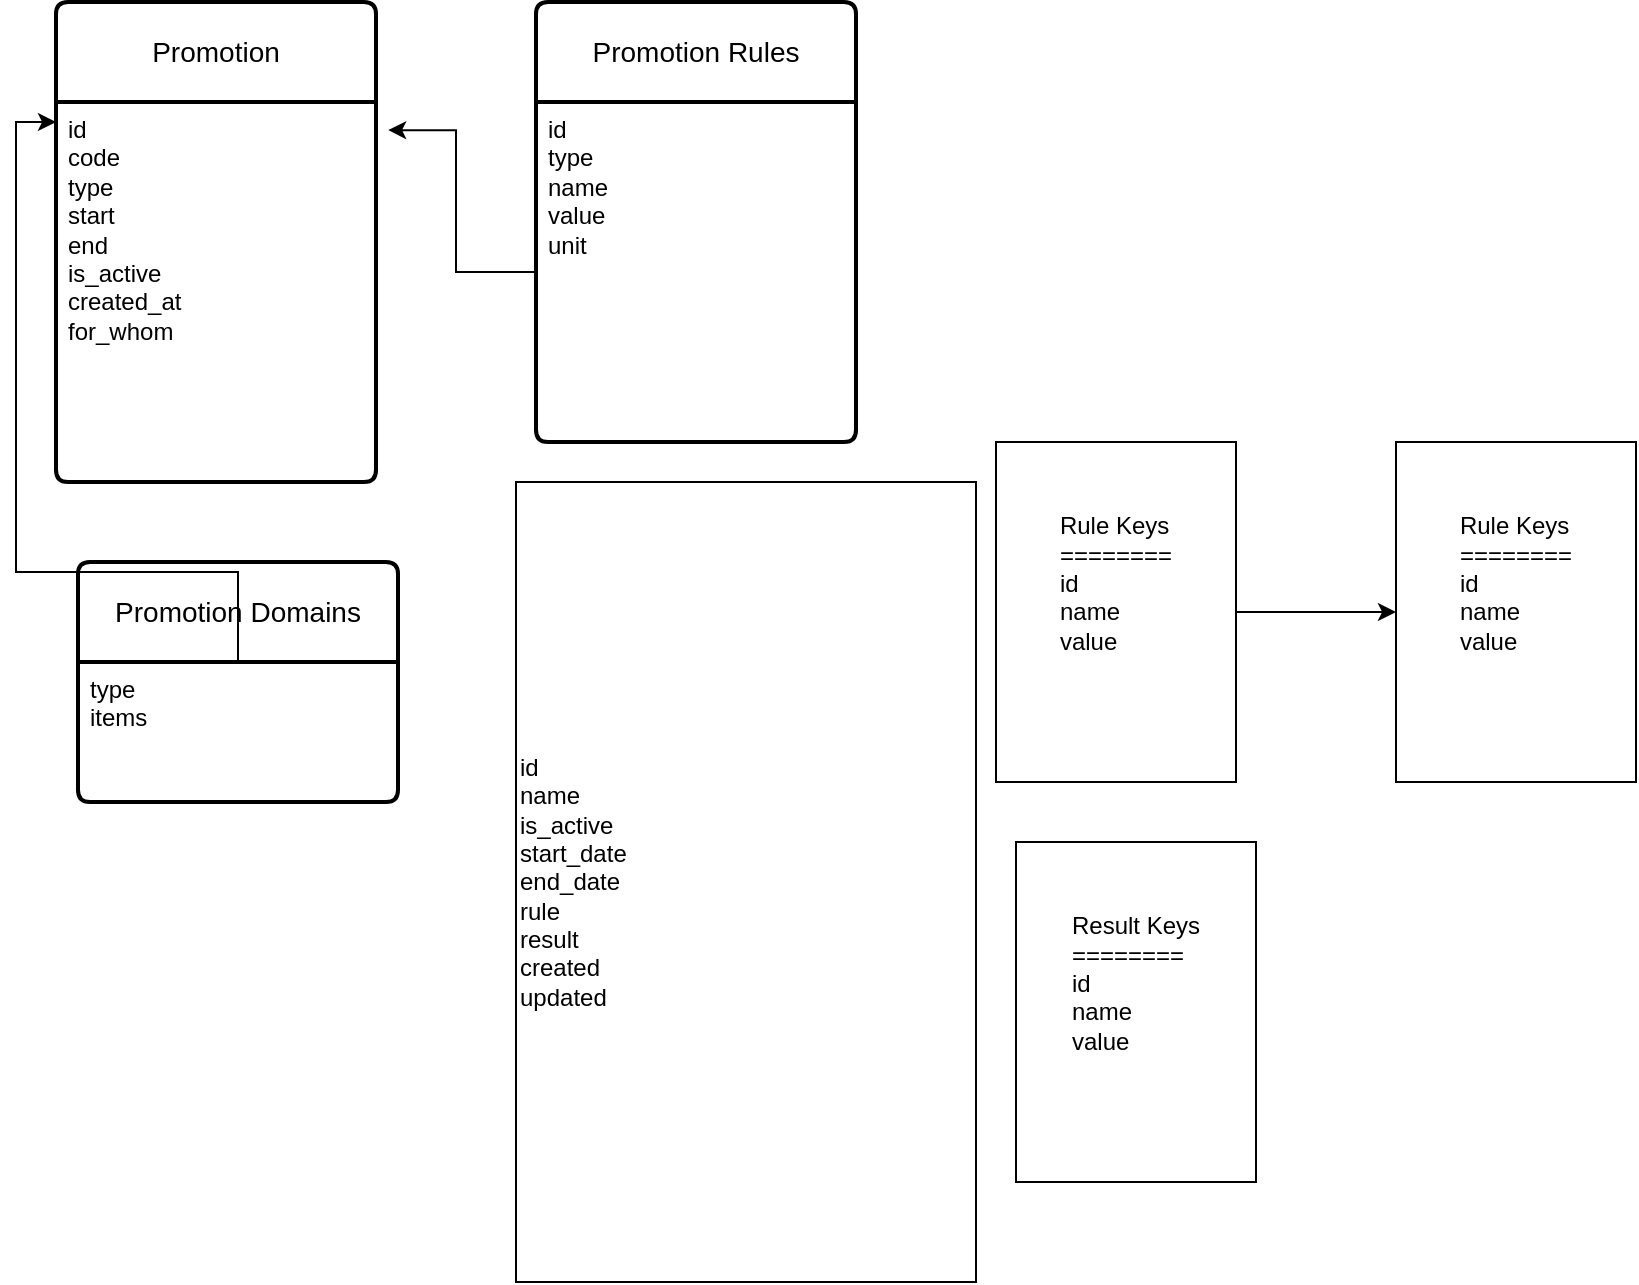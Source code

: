 <mxfile version="21.8.2" type="github">
  <diagram name="Page-1" id="Z8a947xCfgXzP4bbAFFY">
    <mxGraphModel dx="825" dy="434" grid="1" gridSize="10" guides="1" tooltips="1" connect="1" arrows="1" fold="1" page="1" pageScale="1" pageWidth="850" pageHeight="1100" math="0" shadow="0">
      <root>
        <mxCell id="0" />
        <mxCell id="1" parent="0" />
        <mxCell id="xoesxY5Y8bjES4NoYSy4-2" value="Promotion Rules" style="swimlane;childLayout=stackLayout;horizontal=1;startSize=50;horizontalStack=0;rounded=1;fontSize=14;fontStyle=0;strokeWidth=2;resizeParent=0;resizeLast=1;shadow=0;dashed=0;align=center;arcSize=4;whiteSpace=wrap;html=1;" vertex="1" parent="1">
          <mxGeometry x="350" y="90" width="160" height="220" as="geometry" />
        </mxCell>
        <mxCell id="xoesxY5Y8bjES4NoYSy4-3" value="id&lt;br&gt;type&lt;br&gt;name&lt;br&gt;value&lt;br&gt;unit" style="align=left;strokeColor=none;fillColor=none;spacingLeft=4;fontSize=12;verticalAlign=top;resizable=0;rotatable=0;part=1;html=1;" vertex="1" parent="xoesxY5Y8bjES4NoYSy4-2">
          <mxGeometry y="50" width="160" height="170" as="geometry" />
        </mxCell>
        <mxCell id="xoesxY5Y8bjES4NoYSy4-4" value="Promotion" style="swimlane;childLayout=stackLayout;horizontal=1;startSize=50;horizontalStack=0;rounded=1;fontSize=14;fontStyle=0;strokeWidth=2;resizeParent=0;resizeLast=1;shadow=0;dashed=0;align=center;arcSize=4;whiteSpace=wrap;html=1;" vertex="1" parent="1">
          <mxGeometry x="110" y="90" width="160" height="240" as="geometry" />
        </mxCell>
        <mxCell id="xoesxY5Y8bjES4NoYSy4-5" value="id&lt;br&gt;code&lt;br&gt;type&lt;br&gt;start&lt;br&gt;end&lt;br&gt;is_active&lt;br&gt;created_at&lt;br&gt;for_whom" style="align=left;strokeColor=none;fillColor=none;spacingLeft=4;fontSize=12;verticalAlign=top;resizable=0;rotatable=0;part=1;html=1;" vertex="1" parent="xoesxY5Y8bjES4NoYSy4-4">
          <mxGeometry y="50" width="160" height="190" as="geometry" />
        </mxCell>
        <mxCell id="xoesxY5Y8bjES4NoYSy4-17" style="edgeStyle=orthogonalEdgeStyle;rounded=0;orthogonalLoop=1;jettySize=auto;html=1;entryX=1.038;entryY=0.074;entryDx=0;entryDy=0;entryPerimeter=0;" edge="1" parent="1" source="xoesxY5Y8bjES4NoYSy4-3" target="xoesxY5Y8bjES4NoYSy4-5">
          <mxGeometry relative="1" as="geometry" />
        </mxCell>
        <mxCell id="xoesxY5Y8bjES4NoYSy4-20" value="Promotion Domains" style="swimlane;childLayout=stackLayout;horizontal=1;startSize=50;horizontalStack=0;rounded=1;fontSize=14;fontStyle=0;strokeWidth=2;resizeParent=0;resizeLast=1;shadow=0;dashed=0;align=center;arcSize=4;whiteSpace=wrap;html=1;" vertex="1" parent="1">
          <mxGeometry x="121" y="370" width="160" height="120" as="geometry" />
        </mxCell>
        <mxCell id="xoesxY5Y8bjES4NoYSy4-21" value="type&lt;br&gt;items" style="align=left;strokeColor=none;fillColor=none;spacingLeft=4;fontSize=12;verticalAlign=top;resizable=0;rotatable=0;part=1;html=1;" vertex="1" parent="xoesxY5Y8bjES4NoYSy4-20">
          <mxGeometry y="50" width="160" height="70" as="geometry" />
        </mxCell>
        <mxCell id="xoesxY5Y8bjES4NoYSy4-22" style="edgeStyle=orthogonalEdgeStyle;rounded=0;orthogonalLoop=1;jettySize=auto;html=1;entryX=0;entryY=0.25;entryDx=0;entryDy=0;" edge="1" parent="1" source="xoesxY5Y8bjES4NoYSy4-21" target="xoesxY5Y8bjES4NoYSy4-4">
          <mxGeometry relative="1" as="geometry" />
        </mxCell>
        <mxCell id="xoesxY5Y8bjES4NoYSy4-24" value="id&lt;br&gt;name&lt;br&gt;is_active&lt;br&gt;start_date&lt;br&gt;end_date&lt;br&gt;rule&lt;br&gt;result&lt;br&gt;created&lt;br&gt;updated" style="html=1;dashed=0;whiteSpace=wrap;align=left;" vertex="1" parent="1">
          <mxGeometry x="340" y="330" width="230" height="400" as="geometry" />
        </mxCell>
        <mxCell id="xoesxY5Y8bjES4NoYSy4-29" value="" style="edgeStyle=orthogonalEdgeStyle;rounded=0;orthogonalLoop=1;jettySize=auto;html=1;" edge="1" parent="1" source="xoesxY5Y8bjES4NoYSy4-25" target="xoesxY5Y8bjES4NoYSy4-28">
          <mxGeometry relative="1" as="geometry" />
        </mxCell>
        <mxCell id="xoesxY5Y8bjES4NoYSy4-25" value="&lt;div style=&quot;text-align: left;&quot;&gt;&lt;span style=&quot;background-color: initial;&quot;&gt;Rule Keys&lt;/span&gt;&lt;/div&gt;&lt;div style=&quot;text-align: left;&quot;&gt;&lt;span style=&quot;background-color: initial;&quot;&gt;========&lt;/span&gt;&lt;/div&gt;&lt;div style=&quot;text-align: left;&quot;&gt;&lt;span style=&quot;background-color: initial;&quot;&gt;id&lt;/span&gt;&lt;/div&gt;&lt;div style=&quot;text-align: left;&quot;&gt;&lt;span style=&quot;background-color: initial;&quot;&gt;name&lt;/span&gt;&lt;/div&gt;&lt;div style=&quot;text-align: left;&quot;&gt;&lt;span style=&quot;background-color: initial;&quot;&gt;value&lt;/span&gt;&lt;/div&gt;&lt;div style=&quot;text-align: left;&quot;&gt;&lt;span style=&quot;background-color: initial;&quot;&gt;&lt;br&gt;&lt;/span&gt;&lt;/div&gt;&lt;div style=&quot;text-align: left;&quot;&gt;&lt;span style=&quot;background-color: initial;&quot;&gt;&lt;br&gt;&lt;/span&gt;&lt;/div&gt;" style="html=1;dashed=0;whiteSpace=wrap;" vertex="1" parent="1">
          <mxGeometry x="580" y="310" width="120" height="170" as="geometry" />
        </mxCell>
        <mxCell id="xoesxY5Y8bjES4NoYSy4-27" value="&lt;div style=&quot;text-align: left;&quot;&gt;&lt;span style=&quot;background-color: initial;&quot;&gt;Result Keys&lt;/span&gt;&lt;/div&gt;&lt;div style=&quot;text-align: left;&quot;&gt;&lt;span style=&quot;background-color: initial;&quot;&gt;========&lt;/span&gt;&lt;/div&gt;&lt;div style=&quot;text-align: left;&quot;&gt;&lt;span style=&quot;background-color: initial;&quot;&gt;id&lt;/span&gt;&lt;/div&gt;&lt;div style=&quot;text-align: left;&quot;&gt;&lt;span style=&quot;background-color: initial;&quot;&gt;name&lt;/span&gt;&lt;/div&gt;&lt;div style=&quot;text-align: left;&quot;&gt;&lt;span style=&quot;background-color: initial;&quot;&gt;value&lt;/span&gt;&lt;/div&gt;&lt;div style=&quot;text-align: left;&quot;&gt;&lt;span style=&quot;background-color: initial;&quot;&gt;&lt;br&gt;&lt;/span&gt;&lt;/div&gt;&lt;div style=&quot;text-align: left;&quot;&gt;&lt;span style=&quot;background-color: initial;&quot;&gt;&lt;br&gt;&lt;/span&gt;&lt;/div&gt;" style="html=1;dashed=0;whiteSpace=wrap;" vertex="1" parent="1">
          <mxGeometry x="590" y="510" width="120" height="170" as="geometry" />
        </mxCell>
        <mxCell id="xoesxY5Y8bjES4NoYSy4-28" value="&lt;div style=&quot;text-align: left;&quot;&gt;&lt;span style=&quot;background-color: initial;&quot;&gt;Rule Keys&lt;/span&gt;&lt;/div&gt;&lt;div style=&quot;text-align: left;&quot;&gt;&lt;span style=&quot;background-color: initial;&quot;&gt;========&lt;/span&gt;&lt;/div&gt;&lt;div style=&quot;text-align: left;&quot;&gt;&lt;span style=&quot;background-color: initial;&quot;&gt;id&lt;/span&gt;&lt;/div&gt;&lt;div style=&quot;text-align: left;&quot;&gt;&lt;span style=&quot;background-color: initial;&quot;&gt;name&lt;/span&gt;&lt;/div&gt;&lt;div style=&quot;text-align: left;&quot;&gt;&lt;span style=&quot;background-color: initial;&quot;&gt;value&lt;/span&gt;&lt;/div&gt;&lt;div style=&quot;text-align: left;&quot;&gt;&lt;span style=&quot;background-color: initial;&quot;&gt;&lt;br&gt;&lt;/span&gt;&lt;/div&gt;&lt;div style=&quot;text-align: left;&quot;&gt;&lt;span style=&quot;background-color: initial;&quot;&gt;&lt;br&gt;&lt;/span&gt;&lt;/div&gt;" style="html=1;dashed=0;whiteSpace=wrap;" vertex="1" parent="1">
          <mxGeometry x="780" y="310" width="120" height="170" as="geometry" />
        </mxCell>
      </root>
    </mxGraphModel>
  </diagram>
</mxfile>
